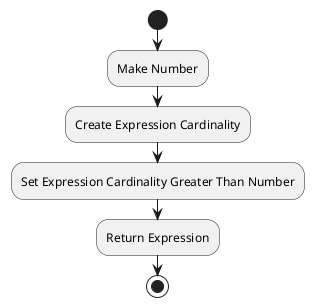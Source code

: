 @startuml
start
:Make Number;
:Create Expression Cardinality;
:Set Expression Cardinality Greater Than Number;
:Return Expression;
stop
@enduml